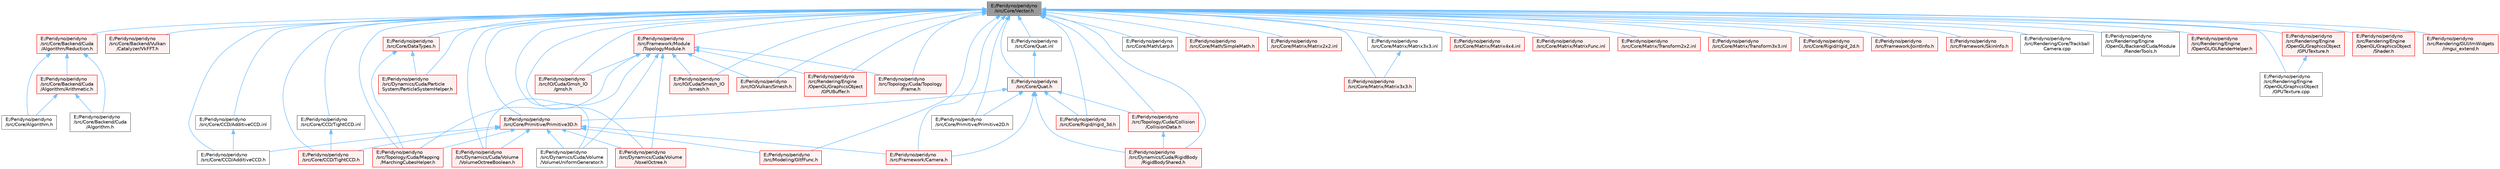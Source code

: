 digraph "E:/Peridyno/peridyno/src/Core/Vector.h"
{
 // LATEX_PDF_SIZE
  bgcolor="transparent";
  edge [fontname=Helvetica,fontsize=10,labelfontname=Helvetica,labelfontsize=10];
  node [fontname=Helvetica,fontsize=10,shape=box,height=0.2,width=0.4];
  Node1 [id="Node000001",label="E:/Peridyno/peridyno\l/src/Core/Vector.h",height=0.2,width=0.4,color="gray40", fillcolor="grey60", style="filled", fontcolor="black",tooltip=" "];
  Node1 -> Node2 [id="edge1_Node000001_Node000002",dir="back",color="steelblue1",style="solid",tooltip=" "];
  Node2 [id="Node000002",label="E:/Peridyno/peridyno\l/src/Core/Backend/Cuda\l/Algorithm/Reduction.h",height=0.2,width=0.4,color="red", fillcolor="#FFF0F0", style="filled",URL="$_reduction_8h.html",tooltip=" "];
  Node2 -> Node3 [id="edge2_Node000002_Node000003",dir="back",color="steelblue1",style="solid",tooltip=" "];
  Node3 [id="Node000003",label="E:/Peridyno/peridyno\l/src/Core/Algorithm.h",height=0.2,width=0.4,color="grey40", fillcolor="white", style="filled",URL="$_algorithm_8h.html",tooltip=" "];
  Node2 -> Node4 [id="edge3_Node000002_Node000004",dir="back",color="steelblue1",style="solid",tooltip=" "];
  Node4 [id="Node000004",label="E:/Peridyno/peridyno\l/src/Core/Backend/Cuda\l/Algorithm.h",height=0.2,width=0.4,color="grey40", fillcolor="white", style="filled",URL="$_backend_2_cuda_2_algorithm_8h.html",tooltip=" "];
  Node2 -> Node5 [id="edge4_Node000002_Node000005",dir="back",color="steelblue1",style="solid",tooltip=" "];
  Node5 [id="Node000005",label="E:/Peridyno/peridyno\l/src/Core/Backend/Cuda\l/Algorithm/Arithmetic.h",height=0.2,width=0.4,color="red", fillcolor="#FFF0F0", style="filled",URL="$_arithmetic_8h.html",tooltip=" "];
  Node5 -> Node3 [id="edge5_Node000005_Node000003",dir="back",color="steelblue1",style="solid",tooltip=" "];
  Node5 -> Node4 [id="edge6_Node000005_Node000004",dir="back",color="steelblue1",style="solid",tooltip=" "];
  Node1 -> Node43 [id="edge7_Node000001_Node000043",dir="back",color="steelblue1",style="solid",tooltip=" "];
  Node43 [id="Node000043",label="E:/Peridyno/peridyno\l/src/Core/Backend/Vulkan\l/Catalyzer/VkFFT.h",height=0.2,width=0.4,color="red", fillcolor="#FFF0F0", style="filled",URL="$_vk_f_f_t_8h.html",tooltip=" "];
  Node1 -> Node45 [id="edge8_Node000001_Node000045",dir="back",color="steelblue1",style="solid",tooltip=" "];
  Node45 [id="Node000045",label="E:/Peridyno/peridyno\l/src/Core/CCD/AdditiveCCD.h",height=0.2,width=0.4,color="grey40", fillcolor="white", style="filled",URL="$_additive_c_c_d_8h.html",tooltip=" "];
  Node1 -> Node46 [id="edge9_Node000001_Node000046",dir="back",color="steelblue1",style="solid",tooltip=" "];
  Node46 [id="Node000046",label="E:/Peridyno/peridyno\l/src/Core/CCD/AdditiveCCD.inl",height=0.2,width=0.4,color="grey40", fillcolor="white", style="filled",URL="$_additive_c_c_d_8inl.html",tooltip=" "];
  Node46 -> Node45 [id="edge10_Node000046_Node000045",dir="back",color="steelblue1",style="solid",tooltip=" "];
  Node1 -> Node47 [id="edge11_Node000001_Node000047",dir="back",color="steelblue1",style="solid",tooltip=" "];
  Node47 [id="Node000047",label="E:/Peridyno/peridyno\l/src/Core/CCD/TightCCD.h",height=0.2,width=0.4,color="red", fillcolor="#FFF0F0", style="filled",URL="$_tight_c_c_d_8h.html",tooltip=" "];
  Node1 -> Node50 [id="edge12_Node000001_Node000050",dir="back",color="steelblue1",style="solid",tooltip=" "];
  Node50 [id="Node000050",label="E:/Peridyno/peridyno\l/src/Core/CCD/TightCCD.inl",height=0.2,width=0.4,color="grey40", fillcolor="white", style="filled",URL="$_tight_c_c_d_8inl.html",tooltip=" "];
  Node50 -> Node47 [id="edge13_Node000050_Node000047",dir="back",color="steelblue1",style="solid",tooltip=" "];
  Node1 -> Node51 [id="edge14_Node000001_Node000051",dir="back",color="steelblue1",style="solid",tooltip=" "];
  Node51 [id="Node000051",label="E:/Peridyno/peridyno\l/src/Core/DataTypes.h",height=0.2,width=0.4,color="red", fillcolor="#FFF0F0", style="filled",URL="$_data_types_8h.html",tooltip=" "];
  Node51 -> Node52 [id="edge15_Node000051_Node000052",dir="back",color="steelblue1",style="solid",tooltip=" "];
  Node52 [id="Node000052",label="E:/Peridyno/peridyno\l/src/Dynamics/Cuda/Particle\lSystem/ParticleSystemHelper.h",height=0.2,width=0.4,color="red", fillcolor="#FFF0F0", style="filled",URL="$_particle_system_helper_8h.html",tooltip=" "];
  Node51 -> Node493 [id="edge16_Node000051_Node000493",dir="back",color="steelblue1",style="solid",tooltip=" "];
  Node493 [id="Node000493",label="E:/Peridyno/peridyno\l/src/Topology/Cuda/Mapping\l/MarchingCubesHelper.h",height=0.2,width=0.4,color="red", fillcolor="#FFF0F0", style="filled",URL="$_marching_cubes_helper_8h.html",tooltip=" "];
  Node1 -> Node560 [id="edge17_Node000001_Node000560",dir="back",color="steelblue1",style="solid",tooltip=" "];
  Node560 [id="Node000560",label="E:/Peridyno/peridyno\l/src/Core/Math/Lerp.h",height=0.2,width=0.4,color="grey40", fillcolor="white", style="filled",URL="$_lerp_8h.html",tooltip=" "];
  Node1 -> Node561 [id="edge18_Node000001_Node000561",dir="back",color="steelblue1",style="solid",tooltip=" "];
  Node561 [id="Node000561",label="E:/Peridyno/peridyno\l/src/Core/Math/SimpleMath.h",height=0.2,width=0.4,color="red", fillcolor="#FFF0F0", style="filled",URL="$_simple_math_8h.html",tooltip=" "];
  Node1 -> Node649 [id="edge19_Node000001_Node000649",dir="back",color="steelblue1",style="solid",tooltip=" "];
  Node649 [id="Node000649",label="E:/Peridyno/peridyno\l/src/Core/Matrix/Matrix2x2.inl",height=0.2,width=0.4,color="red", fillcolor="#FFF0F0", style="filled",URL="$_matrix2x2_8inl.html",tooltip=" "];
  Node1 -> Node664 [id="edge20_Node000001_Node000664",dir="back",color="steelblue1",style="solid",tooltip=" "];
  Node664 [id="Node000664",label="E:/Peridyno/peridyno\l/src/Core/Matrix/Matrix3x3.h",height=0.2,width=0.4,color="red", fillcolor="#FFF0F0", style="filled",URL="$_matrix3x3_8h.html",tooltip=" "];
  Node1 -> Node665 [id="edge21_Node000001_Node000665",dir="back",color="steelblue1",style="solid",tooltip=" "];
  Node665 [id="Node000665",label="E:/Peridyno/peridyno\l/src/Core/Matrix/Matrix3x3.inl",height=0.2,width=0.4,color="grey40", fillcolor="white", style="filled",URL="$_matrix3x3_8inl.html",tooltip=" "];
  Node665 -> Node664 [id="edge22_Node000665_Node000664",dir="back",color="steelblue1",style="solid",tooltip=" "];
  Node1 -> Node666 [id="edge23_Node000001_Node000666",dir="back",color="steelblue1",style="solid",tooltip=" "];
  Node666 [id="Node000666",label="E:/Peridyno/peridyno\l/src/Core/Matrix/Matrix4x4.inl",height=0.2,width=0.4,color="red", fillcolor="#FFF0F0", style="filled",URL="$_matrix4x4_8inl.html",tooltip=" "];
  Node1 -> Node653 [id="edge24_Node000001_Node000653",dir="back",color="steelblue1",style="solid",tooltip=" "];
  Node653 [id="Node000653",label="E:/Peridyno/peridyno\l/src/Core/Matrix/MatrixFunc.inl",height=0.2,width=0.4,color="red", fillcolor="#FFF0F0", style="filled",URL="$_matrix_func_8inl.html",tooltip=" "];
  Node1 -> Node668 [id="edge25_Node000001_Node000668",dir="back",color="steelblue1",style="solid",tooltip=" "];
  Node668 [id="Node000668",label="E:/Peridyno/peridyno\l/src/Core/Matrix/Transform2x2.inl",height=0.2,width=0.4,color="red", fillcolor="#FFF0F0", style="filled",URL="$_transform2x2_8inl.html",tooltip=" "];
  Node1 -> Node669 [id="edge26_Node000001_Node000669",dir="back",color="steelblue1",style="solid",tooltip=" "];
  Node669 [id="Node000669",label="E:/Peridyno/peridyno\l/src/Core/Matrix/Transform3x3.inl",height=0.2,width=0.4,color="red", fillcolor="#FFF0F0", style="filled",URL="$_transform3x3_8inl.html",tooltip=" "];
  Node1 -> Node568 [id="edge27_Node000001_Node000568",dir="back",color="steelblue1",style="solid",tooltip=" "];
  Node568 [id="Node000568",label="E:/Peridyno/peridyno\l/src/Core/Primitive/Primitive2D.h",height=0.2,width=0.4,color="grey40", fillcolor="white", style="filled",URL="$_primitive2_d_8h.html",tooltip=" "];
  Node1 -> Node570 [id="edge28_Node000001_Node000570",dir="back",color="steelblue1",style="solid",tooltip=" "];
  Node570 [id="Node000570",label="E:/Peridyno/peridyno\l/src/Core/Primitive/Primitive3D.h",height=0.2,width=0.4,color="red", fillcolor="#FFF0F0", style="filled",URL="$_primitive3_d_8h.html",tooltip=" "];
  Node570 -> Node45 [id="edge29_Node000570_Node000045",dir="back",color="steelblue1",style="solid",tooltip=" "];
  Node570 -> Node47 [id="edge30_Node000570_Node000047",dir="back",color="steelblue1",style="solid",tooltip=" "];
  Node570 -> Node328 [id="edge31_Node000570_Node000328",dir="back",color="steelblue1",style="solid",tooltip=" "];
  Node328 [id="Node000328",label="E:/Peridyno/peridyno\l/src/Dynamics/Cuda/Volume\l/VolumeOctreeBoolean.h",height=0.2,width=0.4,color="red", fillcolor="#FFF0F0", style="filled",URL="$_volume_octree_boolean_8h.html",tooltip=" "];
  Node570 -> Node331 [id="edge32_Node000570_Node000331",dir="back",color="steelblue1",style="solid",tooltip=" "];
  Node331 [id="Node000331",label="E:/Peridyno/peridyno\l/src/Dynamics/Cuda/Volume\l/VolumeUniformGenerator.h",height=0.2,width=0.4,color="grey40", fillcolor="white", style="filled",URL="$_volume_uniform_generator_8h.html",tooltip=" "];
  Node570 -> Node467 [id="edge33_Node000570_Node000467",dir="back",color="steelblue1",style="solid",tooltip=" "];
  Node467 [id="Node000467",label="E:/Peridyno/peridyno\l/src/Dynamics/Cuda/Volume\l/VoxelOctree.h",height=0.2,width=0.4,color="red", fillcolor="#FFF0F0", style="filled",URL="$_voxel_octree_8h.html",tooltip=" "];
  Node570 -> Node572 [id="edge34_Node000570_Node000572",dir="back",color="steelblue1",style="solid",tooltip=" "];
  Node572 [id="Node000572",label="E:/Peridyno/peridyno\l/src/Framework/Camera.h",height=0.2,width=0.4,color="red", fillcolor="#FFF0F0", style="filled",URL="$_framework_2_camera_8h.html",tooltip=" "];
  Node570 -> Node517 [id="edge35_Node000570_Node000517",dir="back",color="steelblue1",style="solid",tooltip=" "];
  Node517 [id="Node000517",label="E:/Peridyno/peridyno\l/src/Modeling/GltfFunc.h",height=0.2,width=0.4,color="red", fillcolor="#FFF0F0", style="filled",URL="$_gltf_func_8h.html",tooltip=" "];
  Node570 -> Node493 [id="edge36_Node000570_Node000493",dir="back",color="steelblue1",style="solid",tooltip=" "];
  Node1 -> Node654 [id="edge37_Node000001_Node000654",dir="back",color="steelblue1",style="solid",tooltip=" "];
  Node654 [id="Node000654",label="E:/Peridyno/peridyno\l/src/Core/Quat.h",height=0.2,width=0.4,color="red", fillcolor="#FFF0F0", style="filled",URL="$_quat_8h.html",tooltip="Implementation of quaternion."];
  Node654 -> Node568 [id="edge38_Node000654_Node000568",dir="back",color="steelblue1",style="solid",tooltip=" "];
  Node654 -> Node570 [id="edge39_Node000654_Node000570",dir="back",color="steelblue1",style="solid",tooltip=" "];
  Node654 -> Node657 [id="edge40_Node000654_Node000657",dir="back",color="steelblue1",style="solid",tooltip=" "];
  Node657 [id="Node000657",label="E:/Peridyno/peridyno\l/src/Core/Rigid/rigid_3d.h",height=0.2,width=0.4,color="red", fillcolor="#FFF0F0", style="filled",URL="$rigid__3d_8h.html",tooltip=" "];
  Node654 -> Node659 [id="edge41_Node000654_Node000659",dir="back",color="steelblue1",style="solid",tooltip=" "];
  Node659 [id="Node000659",label="E:/Peridyno/peridyno\l/src/Dynamics/Cuda/RigidBody\l/RigidBodyShared.h",height=0.2,width=0.4,color="red", fillcolor="#FFF0F0", style="filled",URL="$_rigid_body_shared_8h.html",tooltip=" "];
  Node654 -> Node572 [id="edge42_Node000654_Node000572",dir="back",color="steelblue1",style="solid",tooltip=" "];
  Node654 -> Node660 [id="edge43_Node000654_Node000660",dir="back",color="steelblue1",style="solid",tooltip=" "];
  Node660 [id="Node000660",label="E:/Peridyno/peridyno\l/src/Topology/Cuda/Collision\l/CollisionData.h",height=0.2,width=0.4,color="red", fillcolor="#FFF0F0", style="filled",URL="$_collision_data_8h.html",tooltip=" "];
  Node660 -> Node659 [id="edge44_Node000660_Node000659",dir="back",color="steelblue1",style="solid",tooltip=" "];
  Node1 -> Node661 [id="edge45_Node000001_Node000661",dir="back",color="steelblue1",style="solid",tooltip=" "];
  Node661 [id="Node000661",label="E:/Peridyno/peridyno\l/src/Core/Quat.inl",height=0.2,width=0.4,color="grey40", fillcolor="white", style="filled",URL="$_quat_8inl.html",tooltip=" "];
  Node661 -> Node654 [id="edge46_Node000661_Node000654",dir="back",color="steelblue1",style="solid",tooltip=" "];
  Node1 -> Node662 [id="edge47_Node000001_Node000662",dir="back",color="steelblue1",style="solid",tooltip=" "];
  Node662 [id="Node000662",label="E:/Peridyno/peridyno\l/src/Core/Rigid/rigid_2d.h",height=0.2,width=0.4,color="red", fillcolor="#FFF0F0", style="filled",URL="$rigid__2d_8h.html",tooltip=" "];
  Node1 -> Node657 [id="edge48_Node000001_Node000657",dir="back",color="steelblue1",style="solid",tooltip=" "];
  Node1 -> Node52 [id="edge49_Node000001_Node000052",dir="back",color="steelblue1",style="solid",tooltip=" "];
  Node1 -> Node659 [id="edge50_Node000001_Node000659",dir="back",color="steelblue1",style="solid",tooltip=" "];
  Node1 -> Node328 [id="edge51_Node000001_Node000328",dir="back",color="steelblue1",style="solid",tooltip=" "];
  Node1 -> Node331 [id="edge52_Node000001_Node000331",dir="back",color="steelblue1",style="solid",tooltip=" "];
  Node1 -> Node467 [id="edge53_Node000001_Node000467",dir="back",color="steelblue1",style="solid",tooltip=" "];
  Node1 -> Node572 [id="edge54_Node000001_Node000572",dir="back",color="steelblue1",style="solid",tooltip=" "];
  Node1 -> Node69 [id="edge55_Node000001_Node000069",dir="back",color="steelblue1",style="solid",tooltip=" "];
  Node69 [id="Node000069",label="E:/Peridyno/peridyno\l/src/Framework/JointInfo.h",height=0.2,width=0.4,color="red", fillcolor="#FFF0F0", style="filled",URL="$_joint_info_8h.html",tooltip=" "];
  Node1 -> Node466 [id="edge56_Node000001_Node000466",dir="back",color="steelblue1",style="solid",tooltip=" "];
  Node466 [id="Node000466",label="E:/Peridyno/peridyno\l/src/Framework/Module\l/TopologyModule.h",height=0.2,width=0.4,color="red", fillcolor="#FFF0F0", style="filled",URL="$_topology_module_8h.html",tooltip=" "];
  Node466 -> Node328 [id="edge57_Node000466_Node000328",dir="back",color="steelblue1",style="solid",tooltip=" "];
  Node466 -> Node331 [id="edge58_Node000466_Node000331",dir="back",color="steelblue1",style="solid",tooltip=" "];
  Node466 -> Node467 [id="edge59_Node000466_Node000467",dir="back",color="steelblue1",style="solid",tooltip=" "];
  Node466 -> Node468 [id="edge60_Node000466_Node000468",dir="back",color="steelblue1",style="solid",tooltip=" "];
  Node468 [id="Node000468",label="E:/Peridyno/peridyno\l/src/IO/Cuda/Gmsh_IO\l/gmsh.h",height=0.2,width=0.4,color="red", fillcolor="#FFF0F0", style="filled",URL="$gmsh_8h.html",tooltip=" "];
  Node466 -> Node470 [id="edge61_Node000466_Node000470",dir="back",color="steelblue1",style="solid",tooltip=" "];
  Node470 [id="Node000470",label="E:/Peridyno/peridyno\l/src/IO/Cuda/Smesh_IO\l/smesh.h",height=0.2,width=0.4,color="red", fillcolor="#FFF0F0", style="filled",URL="$_cuda_2_smesh___i_o_2smesh_8h.html",tooltip=" "];
  Node466 -> Node472 [id="edge62_Node000466_Node000472",dir="back",color="steelblue1",style="solid",tooltip=" "];
  Node472 [id="Node000472",label="E:/Peridyno/peridyno\l/src/IO/Vulkan/Smesh.h",height=0.2,width=0.4,color="red", fillcolor="#FFF0F0", style="filled",URL="$_vulkan_2smesh_8h.html",tooltip=" "];
  Node466 -> Node474 [id="edge63_Node000466_Node000474",dir="back",color="steelblue1",style="solid",tooltip=" "];
  Node474 [id="Node000474",label="E:/Peridyno/peridyno\l/src/Rendering/Engine\l/OpenGL/GraphicsObject\l/GPUBuffer.h",height=0.2,width=0.4,color="red", fillcolor="#FFF0F0", style="filled",URL="$_g_p_u_buffer_8h.html",tooltip=" "];
  Node466 -> Node493 [id="edge64_Node000466_Node000493",dir="back",color="steelblue1",style="solid",tooltip=" "];
  Node466 -> Node495 [id="edge65_Node000466_Node000495",dir="back",color="steelblue1",style="solid",tooltip=" "];
  Node495 [id="Node000495",label="E:/Peridyno/peridyno\l/src/Topology/Cuda/Topology\l/Frame.h",height=0.2,width=0.4,color="red", fillcolor="#FFF0F0", style="filled",URL="$_frame_8h.html",tooltip=" "];
  Node1 -> Node516 [id="edge66_Node000001_Node000516",dir="back",color="steelblue1",style="solid",tooltip=" "];
  Node516 [id="Node000516",label="E:/Peridyno/peridyno\l/src/Framework/SkinInfo.h",height=0.2,width=0.4,color="red", fillcolor="#FFF0F0", style="filled",URL="$_skin_info_8h.html",tooltip=" "];
  Node1 -> Node468 [id="edge67_Node000001_Node000468",dir="back",color="steelblue1",style="solid",tooltip=" "];
  Node1 -> Node470 [id="edge68_Node000001_Node000470",dir="back",color="steelblue1",style="solid",tooltip=" "];
  Node1 -> Node472 [id="edge69_Node000001_Node000472",dir="back",color="steelblue1",style="solid",tooltip=" "];
  Node1 -> Node517 [id="edge70_Node000001_Node000517",dir="back",color="steelblue1",style="solid",tooltip=" "];
  Node1 -> Node670 [id="edge71_Node000001_Node000670",dir="back",color="steelblue1",style="solid",tooltip=" "];
  Node670 [id="Node000670",label="E:/Peridyno/peridyno\l/src/Rendering/Core/Trackball\lCamera.cpp",height=0.2,width=0.4,color="grey40", fillcolor="white", style="filled",URL="$_trackball_camera_8cpp.html",tooltip=" "];
  Node1 -> Node671 [id="edge72_Node000001_Node000671",dir="back",color="steelblue1",style="solid",tooltip=" "];
  Node671 [id="Node000671",label="E:/Peridyno/peridyno\l/src/Rendering/Engine\l/OpenGL/Backend/Cuda/Module\l/RenderTools.h",height=0.2,width=0.4,color="grey40", fillcolor="white", style="filled",URL="$_render_tools_8h.html",tooltip=" "];
  Node1 -> Node672 [id="edge73_Node000001_Node000672",dir="back",color="steelblue1",style="solid",tooltip=" "];
  Node672 [id="Node000672",label="E:/Peridyno/peridyno\l/src/Rendering/Engine\l/OpenGL/GLRenderHelper.h",height=0.2,width=0.4,color="red", fillcolor="#FFF0F0", style="filled",URL="$_g_l_render_helper_8h.html",tooltip=" "];
  Node1 -> Node474 [id="edge74_Node000001_Node000474",dir="back",color="steelblue1",style="solid",tooltip=" "];
  Node1 -> Node674 [id="edge75_Node000001_Node000674",dir="back",color="steelblue1",style="solid",tooltip=" "];
  Node674 [id="Node000674",label="E:/Peridyno/peridyno\l/src/Rendering/Engine\l/OpenGL/GraphicsObject\l/GPUTexture.cpp",height=0.2,width=0.4,color="grey40", fillcolor="white", style="filled",URL="$_g_p_u_texture_8cpp.html",tooltip=" "];
  Node1 -> Node675 [id="edge76_Node000001_Node000675",dir="back",color="steelblue1",style="solid",tooltip=" "];
  Node675 [id="Node000675",label="E:/Peridyno/peridyno\l/src/Rendering/Engine\l/OpenGL/GraphicsObject\l/GPUTexture.h",height=0.2,width=0.4,color="red", fillcolor="#FFF0F0", style="filled",URL="$_g_p_u_texture_8h.html",tooltip=" "];
  Node675 -> Node674 [id="edge77_Node000675_Node000674",dir="back",color="steelblue1",style="solid",tooltip=" "];
  Node1 -> Node676 [id="edge78_Node000001_Node000676",dir="back",color="steelblue1",style="solid",tooltip=" "];
  Node676 [id="Node000676",label="E:/Peridyno/peridyno\l/src/Rendering/Engine\l/OpenGL/GraphicsObject\l/Shader.h",height=0.2,width=0.4,color="red", fillcolor="#FFF0F0", style="filled",URL="$_shader_8h.html",tooltip=" "];
  Node1 -> Node553 [id="edge79_Node000001_Node000553",dir="back",color="steelblue1",style="solid",tooltip=" "];
  Node553 [id="Node000553",label="E:/Peridyno/peridyno\l/src/Rendering/GUI/ImWidgets\l/imgui_extend.h",height=0.2,width=0.4,color="red", fillcolor="#FFF0F0", style="filled",URL="$imgui__extend_8h.html",tooltip=" "];
  Node1 -> Node660 [id="edge80_Node000001_Node000660",dir="back",color="steelblue1",style="solid",tooltip=" "];
  Node1 -> Node493 [id="edge81_Node000001_Node000493",dir="back",color="steelblue1",style="solid",tooltip=" "];
  Node1 -> Node495 [id="edge82_Node000001_Node000495",dir="back",color="steelblue1",style="solid",tooltip=" "];
}
